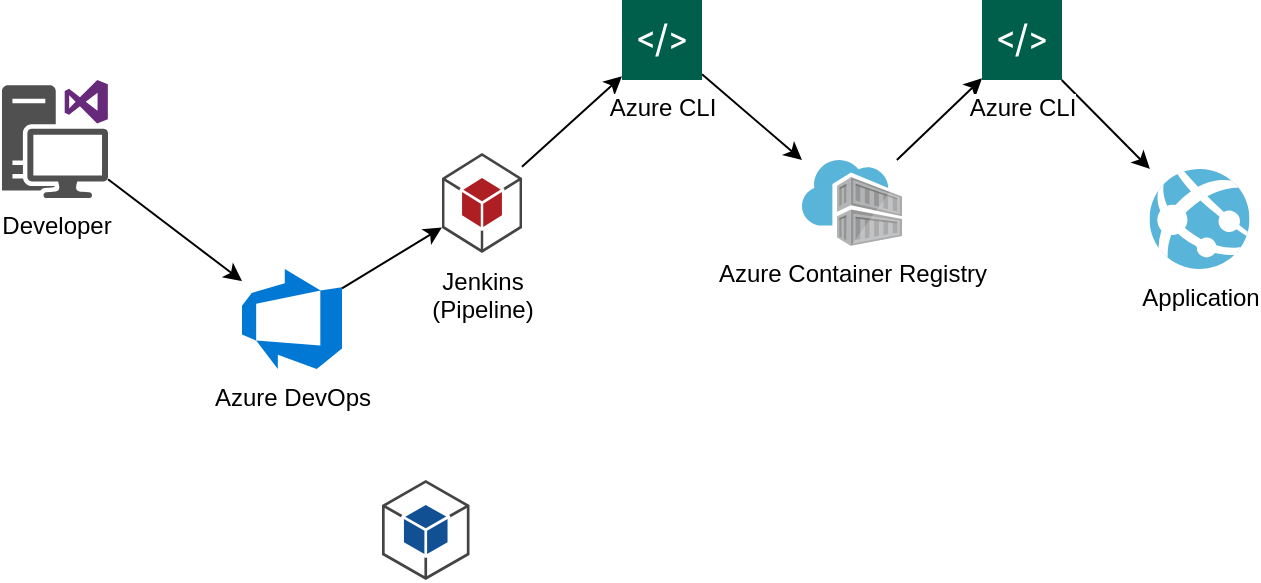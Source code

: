 <mxfile version="13.0.3" type="device"><diagram id="xsBAffqhmiE75SISh0iZ" name="Page-1"><mxGraphModel dx="865" dy="506" grid="1" gridSize="10" guides="1" tooltips="1" connect="1" arrows="1" fold="1" page="1" pageScale="1" pageWidth="850" pageHeight="1100" math="0" shadow="0"><root><mxCell id="0"/><mxCell id="1" parent="0"/><mxCell id="syiRzaZFBdvH5v3Iw81W-13" value="" style="edgeStyle=none;rounded=0;orthogonalLoop=1;jettySize=auto;html=1;labelBackgroundColor=#ffffff;" edge="1" parent="1" source="syiRzaZFBdvH5v3Iw81W-1" target="syiRzaZFBdvH5v3Iw81W-7"><mxGeometry relative="1" as="geometry"/></mxCell><mxCell id="syiRzaZFBdvH5v3Iw81W-1" value="Azure DevOps" style="aspect=fixed;html=1;points=[];align=center;image;fontSize=12;image=img/lib/mscae/Azure_DevOps.svg;labelBackgroundColor=#ffffff;" vertex="1" parent="1"><mxGeometry x="240" y="274.5" width="50" height="50" as="geometry"/></mxCell><mxCell id="syiRzaZFBdvH5v3Iw81W-2" value="Application" style="aspect=fixed;html=1;points=[];align=center;image;fontSize=12;image=img/lib/mscae/App_Services.svg;labelBackgroundColor=#ffffff;" vertex="1" parent="1"><mxGeometry x="693.75" y="224.5" width="50" height="50" as="geometry"/></mxCell><mxCell id="syiRzaZFBdvH5v3Iw81W-20" value="" style="edgeStyle=none;rounded=0;orthogonalLoop=1;jettySize=auto;html=1;labelBackgroundColor=#ffffff;" edge="1" parent="1" source="syiRzaZFBdvH5v3Iw81W-3" target="syiRzaZFBdvH5v3Iw81W-8"><mxGeometry relative="1" as="geometry"><mxPoint x="630" y="241.5" as="targetPoint"/></mxGeometry></mxCell><mxCell id="syiRzaZFBdvH5v3Iw81W-3" value="Azure Container Registry" style="aspect=fixed;html=1;points=[];align=center;image;fontSize=12;image=img/lib/mscae/Container_Registries.svg;labelBackgroundColor=#ffffff;" vertex="1" parent="1"><mxGeometry x="520" y="220" width="50" height="43" as="geometry"/></mxCell><mxCell id="syiRzaZFBdvH5v3Iw81W-10" value="" style="rounded=0;orthogonalLoop=1;jettySize=auto;html=1;labelBackgroundColor=#ffffff;" edge="1" parent="1" source="syiRzaZFBdvH5v3Iw81W-4" target="syiRzaZFBdvH5v3Iw81W-1"><mxGeometry relative="1" as="geometry"><mxPoint x="256.5" y="199.5" as="targetPoint"/></mxGeometry></mxCell><mxCell id="syiRzaZFBdvH5v3Iw81W-4" value="Developer" style="pointerEvents=1;shadow=0;dashed=0;html=1;strokeColor=none;fillColor=#505050;labelPosition=center;verticalLabelPosition=bottom;verticalAlign=top;outlineConnect=0;align=center;shape=mxgraph.office.devices.workstation_visual_studio;labelBackgroundColor=#ffffff;" vertex="1" parent="1"><mxGeometry x="120" y="180" width="53" height="59" as="geometry"/></mxCell><mxCell id="syiRzaZFBdvH5v3Iw81W-5" value="" style="outlineConnect=0;dashed=0;verticalLabelPosition=bottom;verticalAlign=top;align=center;html=1;shape=mxgraph.aws3.android;fillColor=#115193;gradientColor=none;labelBackgroundColor=#ffffff;" vertex="1" parent="1"><mxGeometry x="310" y="380" width="43.75" height="50" as="geometry"/></mxCell><mxCell id="syiRzaZFBdvH5v3Iw81W-15" value="" style="edgeStyle=none;rounded=0;orthogonalLoop=1;jettySize=auto;html=1;labelBackgroundColor=#ffffff;" edge="1" parent="1" source="syiRzaZFBdvH5v3Iw81W-7" target="syiRzaZFBdvH5v3Iw81W-22"><mxGeometry relative="1" as="geometry"><mxPoint x="520" y="245" as="targetPoint"/></mxGeometry></mxCell><mxCell id="syiRzaZFBdvH5v3Iw81W-7" value="Jenkins&lt;br&gt;(Pipeline)" style="outlineConnect=0;dashed=0;verticalLabelPosition=bottom;verticalAlign=top;align=center;html=1;shape=mxgraph.aws3.android;fillColor=#AE1F23;gradientColor=none;labelBackgroundColor=#ffffff;" vertex="1" parent="1"><mxGeometry x="340" y="216.5" width="40" height="50" as="geometry"/></mxCell><mxCell id="syiRzaZFBdvH5v3Iw81W-21" value="" style="edgeStyle=none;rounded=0;orthogonalLoop=1;jettySize=auto;html=1;labelBackgroundColor=#ffffff;" edge="1" parent="1" source="syiRzaZFBdvH5v3Iw81W-8" target="syiRzaZFBdvH5v3Iw81W-2"><mxGeometry relative="1" as="geometry"/></mxCell><mxCell id="syiRzaZFBdvH5v3Iw81W-24" value="" style="edgeStyle=none;rounded=0;orthogonalLoop=1;jettySize=auto;html=1;labelBackgroundColor=#ffffff;" edge="1" parent="1" source="syiRzaZFBdvH5v3Iw81W-22" target="syiRzaZFBdvH5v3Iw81W-3"><mxGeometry relative="1" as="geometry"><mxPoint x="600" y="154.5" as="targetPoint"/></mxGeometry></mxCell><mxCell id="syiRzaZFBdvH5v3Iw81W-8" value="Azure CLI" style="pointerEvents=1;shadow=0;dashed=0;html=1;strokeColor=none;fillColor=#005F4B;labelPosition=center;verticalLabelPosition=bottom;verticalAlign=top;align=center;outlineConnect=0;shape=mxgraph.veeam2.command_line;labelBackgroundColor=#ffffff;" vertex="1" parent="1"><mxGeometry x="610" y="140" width="40" height="40" as="geometry"/></mxCell><mxCell id="syiRzaZFBdvH5v3Iw81W-22" value="Azure CLI" style="pointerEvents=1;shadow=0;dashed=0;html=1;strokeColor=none;fillColor=#005F4B;labelPosition=center;verticalLabelPosition=bottom;verticalAlign=top;align=center;outlineConnect=0;shape=mxgraph.veeam2.command_line;labelBackgroundColor=#ffffff;" vertex="1" parent="1"><mxGeometry x="430" y="140" width="40" height="40" as="geometry"/></mxCell></root></mxGraphModel></diagram></mxfile>
